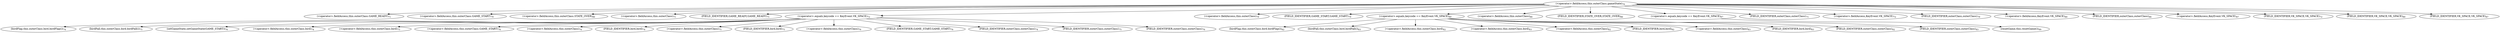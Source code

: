digraph "keyPressed" {  
"706" [label = <(&lt;operator&gt;.fieldAccess,this.outerClass.gameState)<SUB>70</SUB>> ]
"713" [label = <(&lt;operator&gt;.fieldAccess,this.outerClass.GAME_READY)<SUB>71</SUB>> ]
"745" [label = <(&lt;operator&gt;.fieldAccess,this.outerClass.GAME_START)<SUB>79</SUB>> ]
"771" [label = <(&lt;operator&gt;.fieldAccess,this.outerClass.STATE_OVER)<SUB>86</SUB>> ]
"714" [label = <(&lt;operator&gt;.fieldAccess,this.outerClass)<SUB>71</SUB>> ]
"717" [label = <(FIELD_IDENTIFIER,GAME_READY,GAME_READY)<SUB>71</SUB>> ]
"719" [label = <(&lt;operator&gt;.equals,keycode == KeyEvent.VK_SPACE)<SUB>72</SUB>> ]
"746" [label = <(&lt;operator&gt;.fieldAccess,this.outerClass)<SUB>79</SUB>> ]
"749" [label = <(FIELD_IDENTIFIER,GAME_START,GAME_START)<SUB>79</SUB>> ]
"751" [label = <(&lt;operator&gt;.equals,keycode == KeyEvent.VK_SPACE)<SUB>80</SUB>> ]
"772" [label = <(&lt;operator&gt;.fieldAccess,this.outerClass)<SUB>86</SUB>> ]
"775" [label = <(FIELD_IDENTIFIER,STATE_OVER,STATE_OVER)<SUB>86</SUB>> ]
"777" [label = <(&lt;operator&gt;.equals,keycode == KeyEvent.VK_SPACE)<SUB>87</SUB>> ]
"716" [label = <(FIELD_IDENTIFIER,outerClass,outerClass)<SUB>71</SUB>> ]
"721" [label = <(&lt;operator&gt;.fieldAccess,KeyEvent.VK_SPACE)<SUB>72</SUB>> ]
"725" [label = <(birdFlap,this.outerClass.bird.birdFlap())<SUB>74</SUB>> ]
"731" [label = <(birdFall,this.outerClass.bird.birdFall())<SUB>75</SUB>> ]
"737" [label = <(setGameState,setGameState(GAME_START))<SUB>76</SUB>> ]
"748" [label = <(FIELD_IDENTIFIER,outerClass,outerClass)<SUB>79</SUB>> ]
"753" [label = <(&lt;operator&gt;.fieldAccess,KeyEvent.VK_SPACE)<SUB>80</SUB>> ]
"757" [label = <(birdFlap,this.outerClass.bird.birdFlap())<SUB>82</SUB>> ]
"763" [label = <(birdFall,this.outerClass.bird.birdFall())<SUB>83</SUB>> ]
"774" [label = <(FIELD_IDENTIFIER,outerClass,outerClass)<SUB>86</SUB>> ]
"779" [label = <(&lt;operator&gt;.fieldAccess,KeyEvent.VK_SPACE)<SUB>87</SUB>> ]
"783" [label = <(resetGame,this.resetGame())<SUB>89</SUB>> ]
"723" [label = <(FIELD_IDENTIFIER,VK_SPACE,VK_SPACE)<SUB>72</SUB>> ]
"726" [label = <(&lt;operator&gt;.fieldAccess,this.outerClass.bird)<SUB>74</SUB>> ]
"732" [label = <(&lt;operator&gt;.fieldAccess,this.outerClass.bird)<SUB>75</SUB>> ]
"738" [label = <(&lt;operator&gt;.fieldAccess,this.outerClass.GAME_START)<SUB>76</SUB>> ]
"755" [label = <(FIELD_IDENTIFIER,VK_SPACE,VK_SPACE)<SUB>80</SUB>> ]
"758" [label = <(&lt;operator&gt;.fieldAccess,this.outerClass.bird)<SUB>82</SUB>> ]
"764" [label = <(&lt;operator&gt;.fieldAccess,this.outerClass.bird)<SUB>83</SUB>> ]
"781" [label = <(FIELD_IDENTIFIER,VK_SPACE,VK_SPACE)<SUB>87</SUB>> ]
"727" [label = <(&lt;operator&gt;.fieldAccess,this.outerClass)<SUB>74</SUB>> ]
"730" [label = <(FIELD_IDENTIFIER,bird,bird)<SUB>74</SUB>> ]
"733" [label = <(&lt;operator&gt;.fieldAccess,this.outerClass)<SUB>75</SUB>> ]
"736" [label = <(FIELD_IDENTIFIER,bird,bird)<SUB>75</SUB>> ]
"739" [label = <(&lt;operator&gt;.fieldAccess,this.outerClass)<SUB>76</SUB>> ]
"742" [label = <(FIELD_IDENTIFIER,GAME_START,GAME_START)<SUB>76</SUB>> ]
"759" [label = <(&lt;operator&gt;.fieldAccess,this.outerClass)<SUB>82</SUB>> ]
"762" [label = <(FIELD_IDENTIFIER,bird,bird)<SUB>82</SUB>> ]
"765" [label = <(&lt;operator&gt;.fieldAccess,this.outerClass)<SUB>83</SUB>> ]
"768" [label = <(FIELD_IDENTIFIER,bird,bird)<SUB>83</SUB>> ]
"729" [label = <(FIELD_IDENTIFIER,outerClass,outerClass)<SUB>74</SUB>> ]
"735" [label = <(FIELD_IDENTIFIER,outerClass,outerClass)<SUB>75</SUB>> ]
"741" [label = <(FIELD_IDENTIFIER,outerClass,outerClass)<SUB>76</SUB>> ]
"761" [label = <(FIELD_IDENTIFIER,outerClass,outerClass)<SUB>82</SUB>> ]
"767" [label = <(FIELD_IDENTIFIER,outerClass,outerClass)<SUB>83</SUB>> ]
  "706" -> "774" 
  "706" -> "771" 
  "706" -> "714" 
  "706" -> "779" 
  "706" -> "777" 
  "706" -> "721" 
  "706" -> "723" 
  "706" -> "755" 
  "706" -> "772" 
  "706" -> "719" 
  "706" -> "746" 
  "706" -> "717" 
  "706" -> "716" 
  "706" -> "775" 
  "706" -> "751" 
  "706" -> "748" 
  "706" -> "713" 
  "706" -> "745" 
  "706" -> "781" 
  "706" -> "749" 
  "706" -> "753" 
  "719" -> "727" 
  "719" -> "732" 
  "719" -> "730" 
  "719" -> "731" 
  "719" -> "738" 
  "719" -> "742" 
  "719" -> "729" 
  "719" -> "733" 
  "719" -> "725" 
  "719" -> "737" 
  "719" -> "735" 
  "719" -> "726" 
  "719" -> "736" 
  "719" -> "741" 
  "719" -> "739" 
  "751" -> "761" 
  "751" -> "762" 
  "751" -> "768" 
  "751" -> "764" 
  "751" -> "758" 
  "751" -> "757" 
  "751" -> "759" 
  "751" -> "765" 
  "751" -> "763" 
  "751" -> "767" 
  "777" -> "783" 
}

